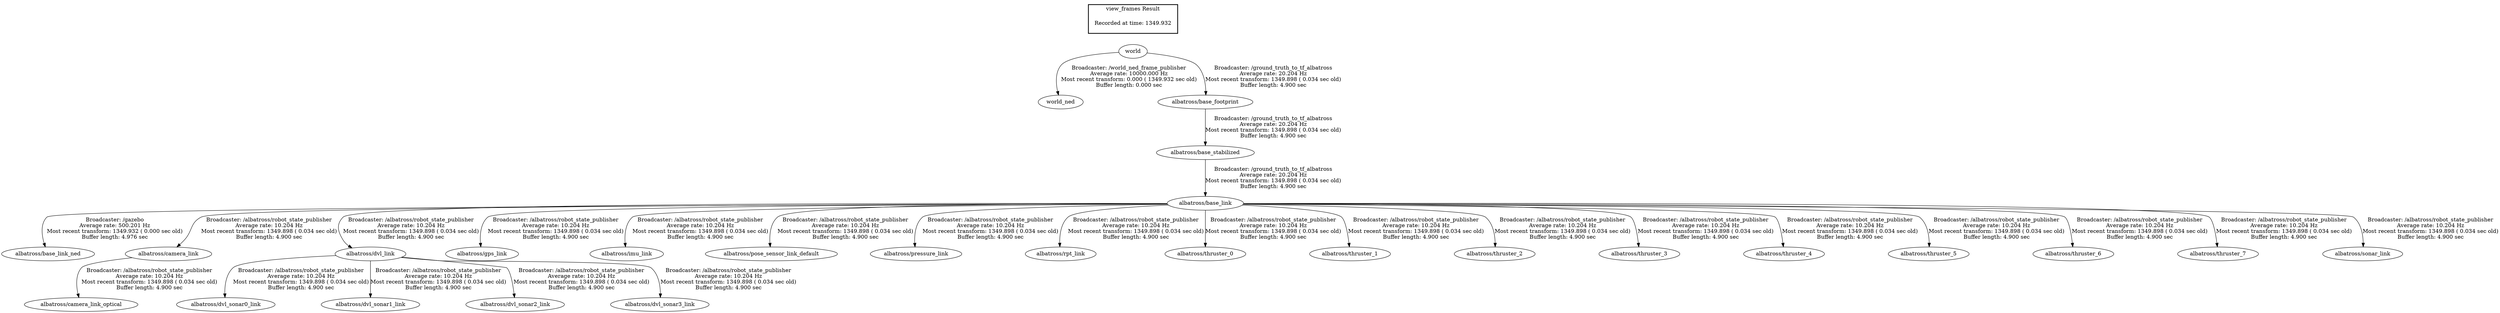 digraph G {
"world" -> "world_ned"[label="Broadcaster: /world_ned_frame_publisher\nAverage rate: 10000.000 Hz\nMost recent transform: 0.000 ( 1349.932 sec old)\nBuffer length: 0.000 sec\n"];
"albatross/base_link" -> "albatross/base_link_ned"[label="Broadcaster: /gazebo\nAverage rate: 500.201 Hz\nMost recent transform: 1349.932 ( 0.000 sec old)\nBuffer length: 4.976 sec\n"];
"albatross/base_stabilized" -> "albatross/base_link"[label="Broadcaster: /ground_truth_to_tf_albatross\nAverage rate: 20.204 Hz\nMost recent transform: 1349.898 ( 0.034 sec old)\nBuffer length: 4.900 sec\n"];
"world" -> "albatross/base_footprint"[label="Broadcaster: /ground_truth_to_tf_albatross\nAverage rate: 20.204 Hz\nMost recent transform: 1349.898 ( 0.034 sec old)\nBuffer length: 4.900 sec\n"];
"albatross/base_footprint" -> "albatross/base_stabilized"[label="Broadcaster: /ground_truth_to_tf_albatross\nAverage rate: 20.204 Hz\nMost recent transform: 1349.898 ( 0.034 sec old)\nBuffer length: 4.900 sec\n"];
"albatross/base_link" -> "albatross/camera_link"[label="Broadcaster: /albatross/robot_state_publisher\nAverage rate: 10.204 Hz\nMost recent transform: 1349.898 ( 0.034 sec old)\nBuffer length: 4.900 sec\n"];
"albatross/camera_link" -> "albatross/camera_link_optical"[label="Broadcaster: /albatross/robot_state_publisher\nAverage rate: 10.204 Hz\nMost recent transform: 1349.898 ( 0.034 sec old)\nBuffer length: 4.900 sec\n"];
"albatross/base_link" -> "albatross/dvl_link"[label="Broadcaster: /albatross/robot_state_publisher\nAverage rate: 10.204 Hz\nMost recent transform: 1349.898 ( 0.034 sec old)\nBuffer length: 4.900 sec\n"];
"albatross/dvl_link" -> "albatross/dvl_sonar0_link"[label="Broadcaster: /albatross/robot_state_publisher\nAverage rate: 10.204 Hz\nMost recent transform: 1349.898 ( 0.034 sec old)\nBuffer length: 4.900 sec\n"];
"albatross/dvl_link" -> "albatross/dvl_sonar1_link"[label="Broadcaster: /albatross/robot_state_publisher\nAverage rate: 10.204 Hz\nMost recent transform: 1349.898 ( 0.034 sec old)\nBuffer length: 4.900 sec\n"];
"albatross/dvl_link" -> "albatross/dvl_sonar2_link"[label="Broadcaster: /albatross/robot_state_publisher\nAverage rate: 10.204 Hz\nMost recent transform: 1349.898 ( 0.034 sec old)\nBuffer length: 4.900 sec\n"];
"albatross/dvl_link" -> "albatross/dvl_sonar3_link"[label="Broadcaster: /albatross/robot_state_publisher\nAverage rate: 10.204 Hz\nMost recent transform: 1349.898 ( 0.034 sec old)\nBuffer length: 4.900 sec\n"];
"albatross/base_link" -> "albatross/gps_link"[label="Broadcaster: /albatross/robot_state_publisher\nAverage rate: 10.204 Hz\nMost recent transform: 1349.898 ( 0.034 sec old)\nBuffer length: 4.900 sec\n"];
"albatross/base_link" -> "albatross/imu_link"[label="Broadcaster: /albatross/robot_state_publisher\nAverage rate: 10.204 Hz\nMost recent transform: 1349.898 ( 0.034 sec old)\nBuffer length: 4.900 sec\n"];
"albatross/base_link" -> "albatross/pose_sensor_link_default"[label="Broadcaster: /albatross/robot_state_publisher\nAverage rate: 10.204 Hz\nMost recent transform: 1349.898 ( 0.034 sec old)\nBuffer length: 4.900 sec\n"];
"albatross/base_link" -> "albatross/pressure_link"[label="Broadcaster: /albatross/robot_state_publisher\nAverage rate: 10.204 Hz\nMost recent transform: 1349.898 ( 0.034 sec old)\nBuffer length: 4.900 sec\n"];
"albatross/base_link" -> "albatross/rpt_link"[label="Broadcaster: /albatross/robot_state_publisher\nAverage rate: 10.204 Hz\nMost recent transform: 1349.898 ( 0.034 sec old)\nBuffer length: 4.900 sec\n"];
"albatross/base_link" -> "albatross/thruster_0"[label="Broadcaster: /albatross/robot_state_publisher\nAverage rate: 10.204 Hz\nMost recent transform: 1349.898 ( 0.034 sec old)\nBuffer length: 4.900 sec\n"];
"albatross/base_link" -> "albatross/thruster_1"[label="Broadcaster: /albatross/robot_state_publisher\nAverage rate: 10.204 Hz\nMost recent transform: 1349.898 ( 0.034 sec old)\nBuffer length: 4.900 sec\n"];
"albatross/base_link" -> "albatross/thruster_2"[label="Broadcaster: /albatross/robot_state_publisher\nAverage rate: 10.204 Hz\nMost recent transform: 1349.898 ( 0.034 sec old)\nBuffer length: 4.900 sec\n"];
"albatross/base_link" -> "albatross/thruster_3"[label="Broadcaster: /albatross/robot_state_publisher\nAverage rate: 10.204 Hz\nMost recent transform: 1349.898 ( 0.034 sec old)\nBuffer length: 4.900 sec\n"];
"albatross/base_link" -> "albatross/thruster_4"[label="Broadcaster: /albatross/robot_state_publisher\nAverage rate: 10.204 Hz\nMost recent transform: 1349.898 ( 0.034 sec old)\nBuffer length: 4.900 sec\n"];
"albatross/base_link" -> "albatross/thruster_5"[label="Broadcaster: /albatross/robot_state_publisher\nAverage rate: 10.204 Hz\nMost recent transform: 1349.898 ( 0.034 sec old)\nBuffer length: 4.900 sec\n"];
"albatross/base_link" -> "albatross/thruster_6"[label="Broadcaster: /albatross/robot_state_publisher\nAverage rate: 10.204 Hz\nMost recent transform: 1349.898 ( 0.034 sec old)\nBuffer length: 4.900 sec\n"];
"albatross/base_link" -> "albatross/thruster_7"[label="Broadcaster: /albatross/robot_state_publisher\nAverage rate: 10.204 Hz\nMost recent transform: 1349.898 ( 0.034 sec old)\nBuffer length: 4.900 sec\n"];
"albatross/base_link" -> "albatross/sonar_link"[label="Broadcaster: /albatross/robot_state_publisher\nAverage rate: 10.204 Hz\nMost recent transform: 1349.898 ( 0.034 sec old)\nBuffer length: 4.900 sec\n"];
edge [style=invis];
 subgraph cluster_legend { style=bold; color=black; label ="view_frames Result";
"Recorded at time: 1349.932"[ shape=plaintext ] ;
 }->"world";
}